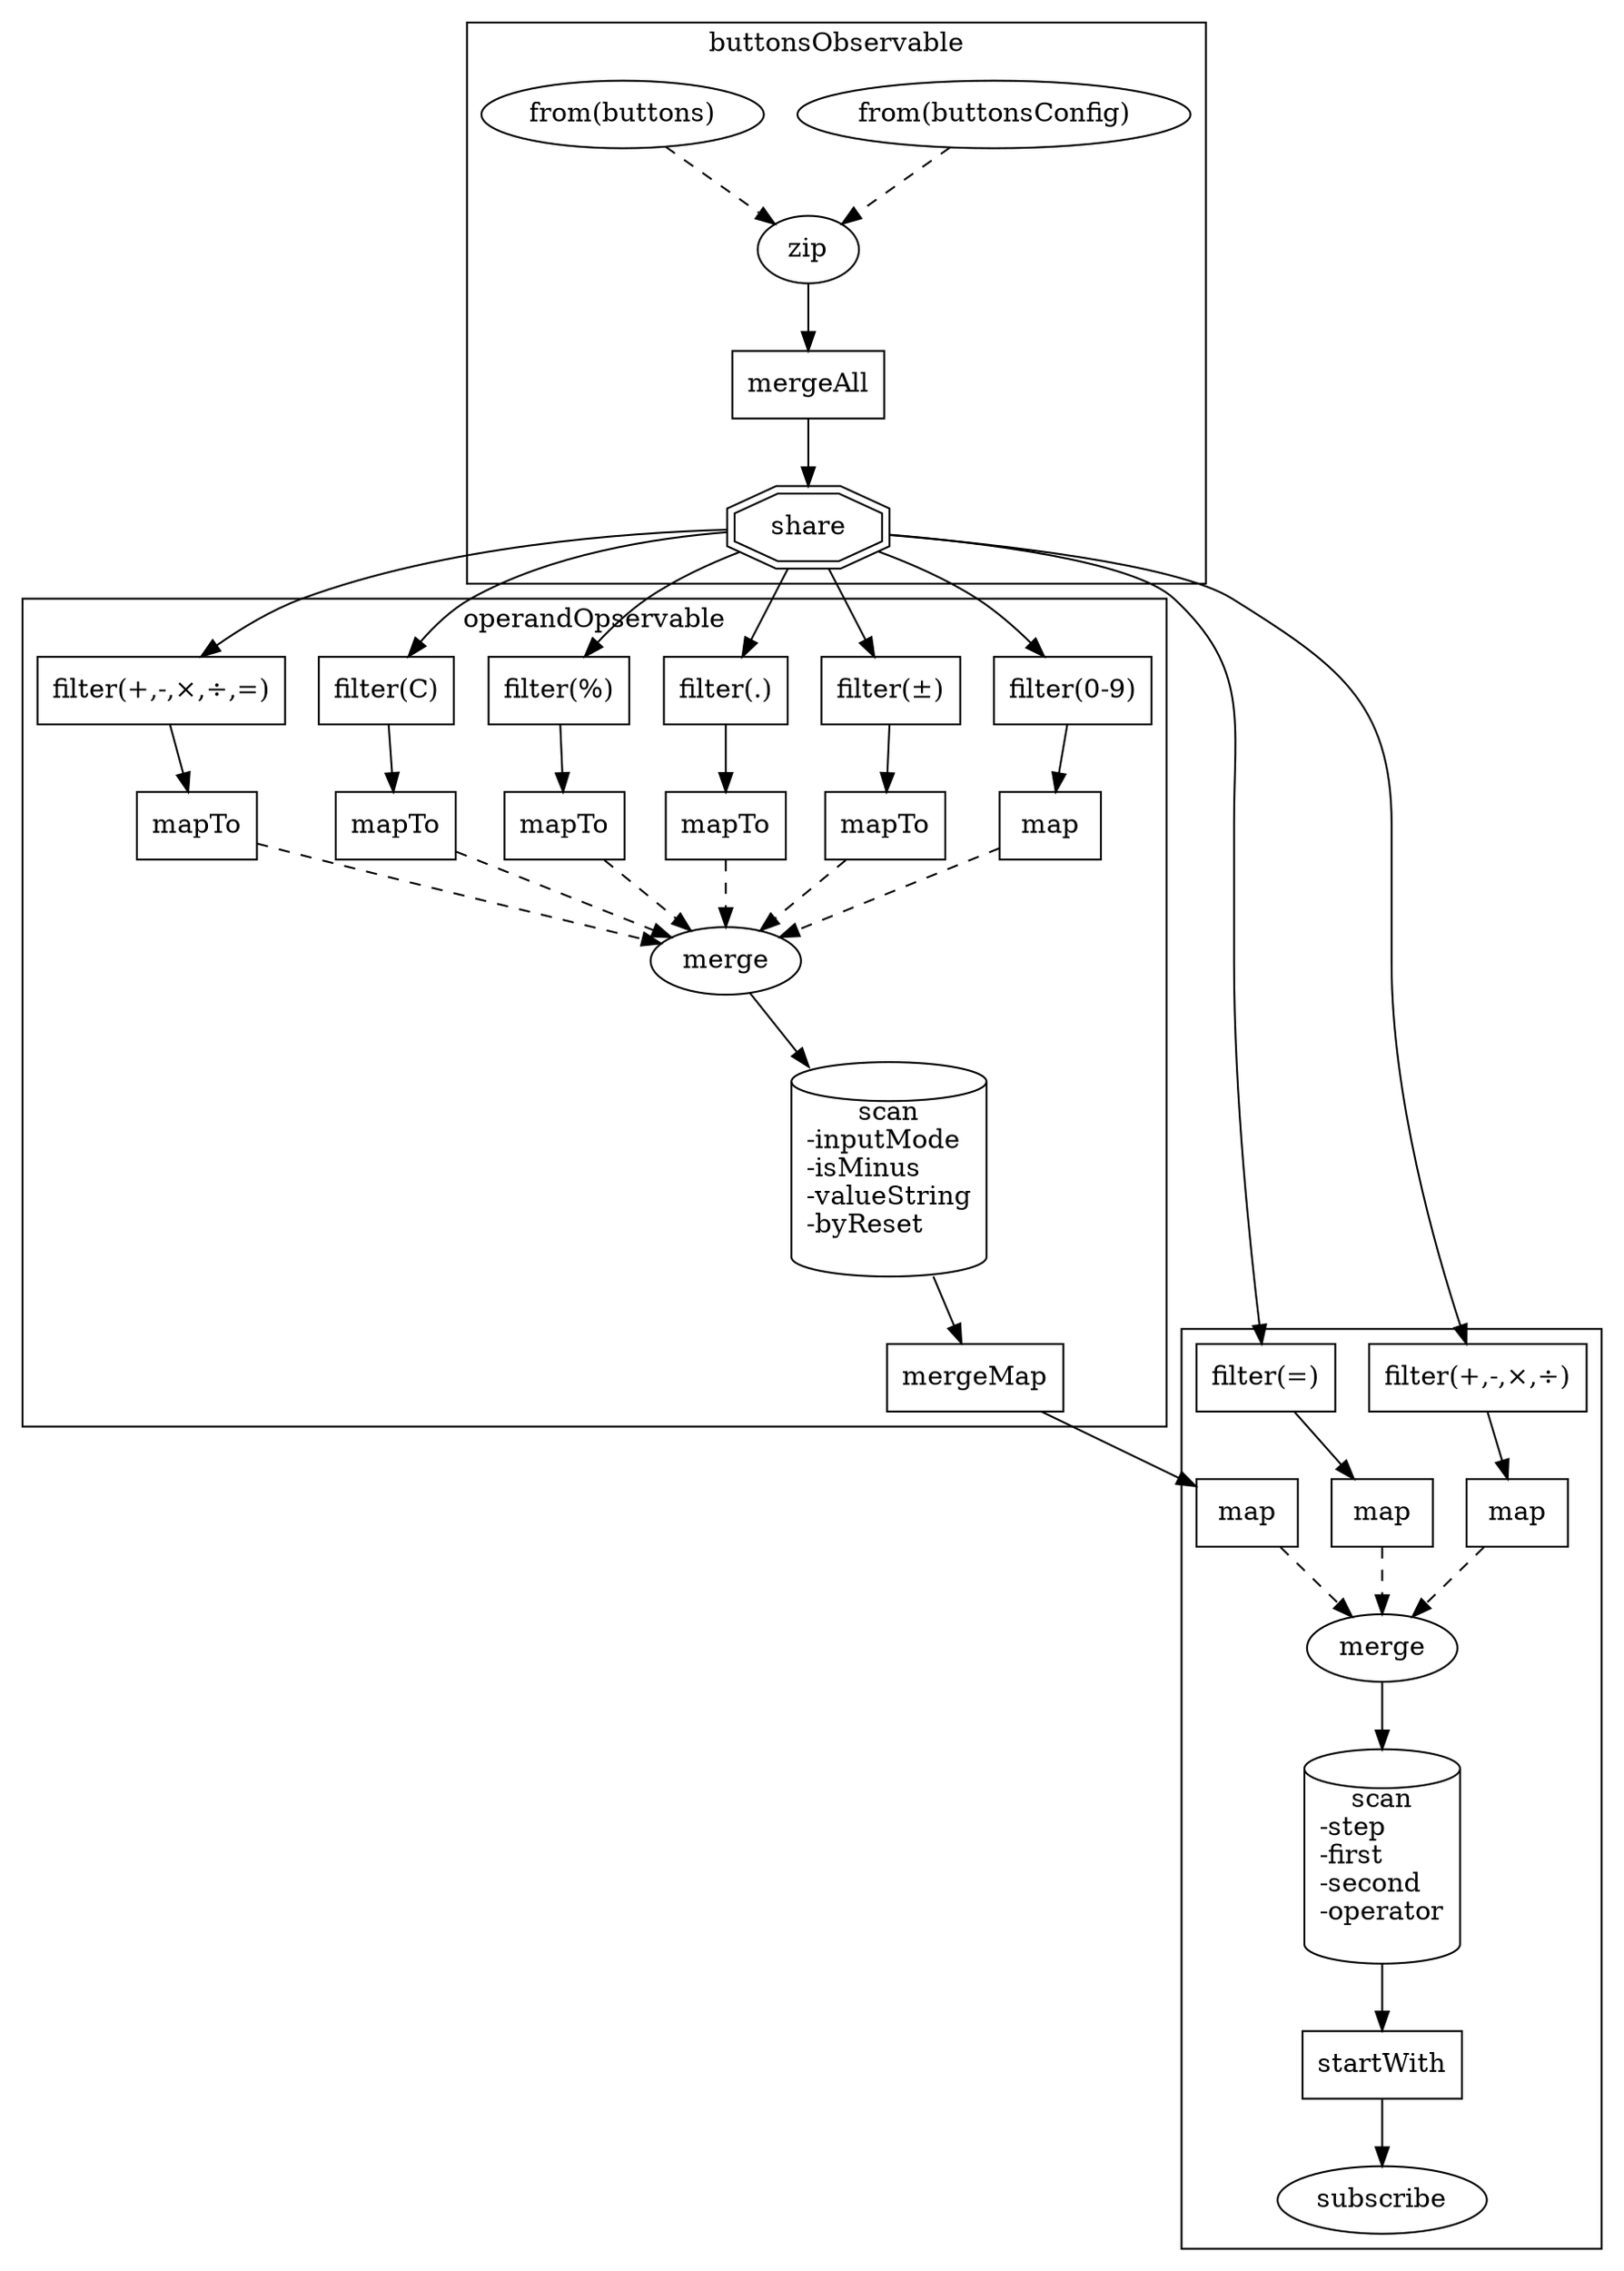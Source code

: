 digraph calculator {
    node [shape=box]

    subgraph cluster_buttonsObservable {
        label="buttonsObservable"
        ordering=in

        "buttonsObservable.buttonsOb" [label="from(buttons)" shape="oval"]
        "buttonsObservable.buttonsConfigOb" [label="from(buttonsConfig)" shape="oval"]

        "buttonsObservable.zip" [label="zip" shape="oval"]
        "buttonsObservable.mergeAll" [label="mergeAll" shape="box"]
        "buttonsObservable" [label="share" shape="doubleoctagon"]

        {"buttonsObservable.buttonsOb", "buttonsObservable.buttonsConfigOb"} -> "buttonsObservable.zip" [style=dashed]
        "buttonsObservable.zip" -> "buttonsObservable.mergeAll"
        "buttonsObservable.mergeAll" -> "buttonsObservable"
    }

    subgraph cluster_operandObservable {
        label="operandOpservable"
        ordering=in

        subgraph resetFnOb {
            "resetFnOb.filter" [label="filter(+,-,×,÷,=)"]
            "resetFnOb" [label="mapTo"]

            buttonsObservable -> "resetFnOb.filter"
            "resetFnOb.filter" -> resetFnOb
        }

        subgraph clearFnOb {
            "clearFnOb.filter" [label="filter(C)"]
            clearFnOb [label="mapTo"]

            buttonsObservable -> "clearFnOb.filter"
            "clearFnOb.filter" -> clearFnOb
        }

        subgraph percentFnOb {
            "percentFnOb.filter" [label="filter(%)"]
            percentFnOb [label="mapTo"]

            buttonsObservable -> "percentFnOb.filter"
            "percentFnOb.filter" -> percentFnOb
        }

        subgraph pointFnOb {
            "pointFnOb.filter" [label="filter(.)"]
            pointFnOb [label="mapTo"]

            buttonsObservable -> "pointFnOb.filter"
            "pointFnOb.filter" -> pointFnOb
        }

        subgraph signFnOb {
            "signFnOb.filter" [label="filter(±)"]
            signFnOb [label="mapTo"]

            buttonsObservable -> "signFnOb.filter"
            "signFnOb.filter" -> signFnOb
        }

        subgraph numberFnOb {
            "numberFnOb.filter" [label="filter(0-9)"]
            numberFnOb [label="map"]

            buttonsObservable -> "numberFnOb.filter"
            "numberFnOb.filter" -> numberFnOb
        }

        "operandObservable.merge" [label="merge" shape="oval"]
        "operandObservable.scan" [label="scan\n-inputMode\l-isMinus\l-valueString\l-byReset\l" shape=cylinder]
        operandObservable [label="mergeMap"]

        {resetFnOb, clearFnOb, percentFnOb, pointFnOb, signFnOb, numberFnOb}
        -> "operandObservable.merge" [style=dashed]
        "operandObservable.merge"->"operandObservable.scan"
        "operandObservable.scan"->operandObservable
    }

    subgraph cluster_subscribe {
        ordering=in

        subgraph operand {
            operand [label="map"]

            operandObservable -> operand
        }

        subgraph enter {
            "enter.filter" [label="filter(=)"]
            enter [label="map"]

            buttonsObservable -> "enter.filter" -> enter
        }

        subgraph operator {
            "operator.filter" [label="filter(+,-,×,÷)"]
            operator [label="map"]

            buttonsObservable -> "operator.filter" -> operator
        }

        "subscribe.scan" [label="scan\n-step\l-first\l-second\l-operator\l" shape="cylinder"]
        "subscribe.merge" [label="merge" shape="oval"]
        "subscribe.startWith" [label="startWith"]
        "subscribe.subscribe" [label="subscribe" shape="oval"]

        {operand enter operator}->"subscribe.merge" [style=dashed]
        "subscribe.merge"->"subscribe.scan"->"subscribe.startWith"->"subscribe.subscribe"
    }
}